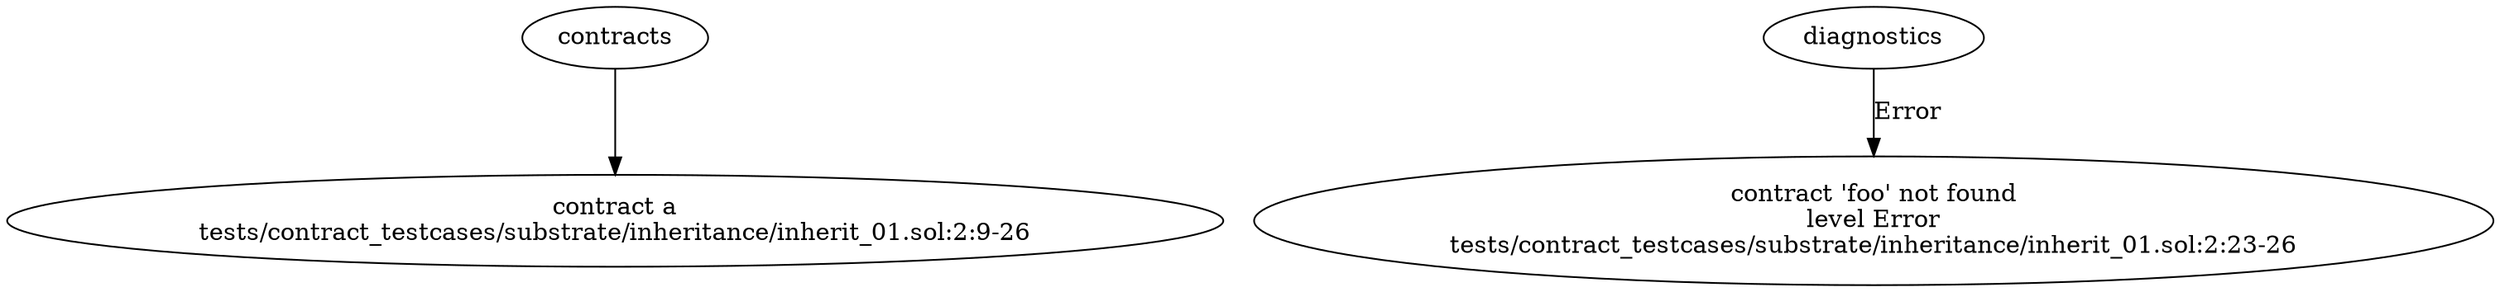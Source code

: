 strict digraph "tests/contract_testcases/substrate/inheritance/inherit_01.sol" {
	contract [label="contract a\ntests/contract_testcases/substrate/inheritance/inherit_01.sol:2:9-26"]
	diagnostic [label="contract 'foo' not found\nlevel Error\ntests/contract_testcases/substrate/inheritance/inherit_01.sol:2:23-26"]
	contracts -> contract
	diagnostics -> diagnostic [label="Error"]
}
